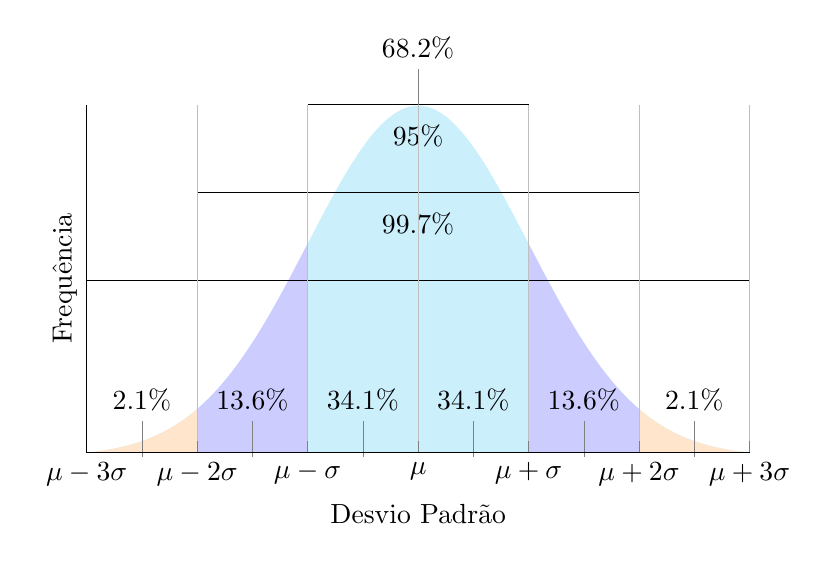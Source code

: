 \pgfmathdeclarefunction{gauss}{2}{\pgfmathparse{1/(#2*sqrt(2*pi))*exp(-((x-#1)^2)/(2*#2^2))}%
}
\begin{tikzpicture}
\begin{axis}[no markers, domain=0:10, samples=100,
axis lines*=left, xlabel=Desvio Padrão, ylabel=Frequência,,
height=6cm, width=10cm,
xtick={-3, -2, -1, 0, 1, 2, 3},xticklabels={$\mu-3\sigma$,$\mu-2\sigma$,$\mu-\sigma$,$\mu$,$\mu+\sigma$,$\mu+2\sigma$,$\mu+3\sigma$}, ytick=\empty,
enlargelimits=false, clip=false, axis on top,
grid = major ]
\addplot [fill=cyan!20, draw=none, domain=-3:3] {gauss(0,1)} \closedcycle;
\addplot [fill=orange!20, draw=none, domain=-3:-2] {gauss(0,1)} \closedcycle;
\addplot [fill=orange!20, draw=none, domain=2:3] {gauss(0,1)} \closedcycle;
\addplot [fill=blue!20, draw=none, domain=-2:-1] {gauss(0,1)} \closedcycle;
\addplot [fill=blue!20, draw=none, domain=1:2] {gauss(0,1)} \closedcycle;
\addplot[] coordinates {(-1,0.4) (1,0.4)};
\addplot[] coordinates {(-2,0.3) (2,0.3)};
\addplot[] coordinates {(-3,0.2) (3,0.2)};
  \node[coordinate, pin={68.2\%}] at (axis cs: 0, 0.4){};
\node[coordinate, pin={95\%}] at (axis cs: 0, 0.3){};
\node[coordinate, pin={99.7\%}] at (axis cs: 0, 0.2){};
\node[coordinate, pin={34.1\%}] at (axis cs: -0.5, 0){};
\node[coordinate, pin={34.1\%}] at (axis cs: 0.5, 0){};
\node[coordinate, pin={13.6\%}] at (axis cs: 1.5, 0){};
\node[coordinate, pin={13.6\%}] at (axis cs: -1.5, 0){};
\node[coordinate, pin={2.1\%}] at (axis cs: 2.5, 0){};
\node[coordinate, pin={2.1\%}] at (axis cs: -2.5, 0){};
\end{axis}
\end{tikzpicture}
